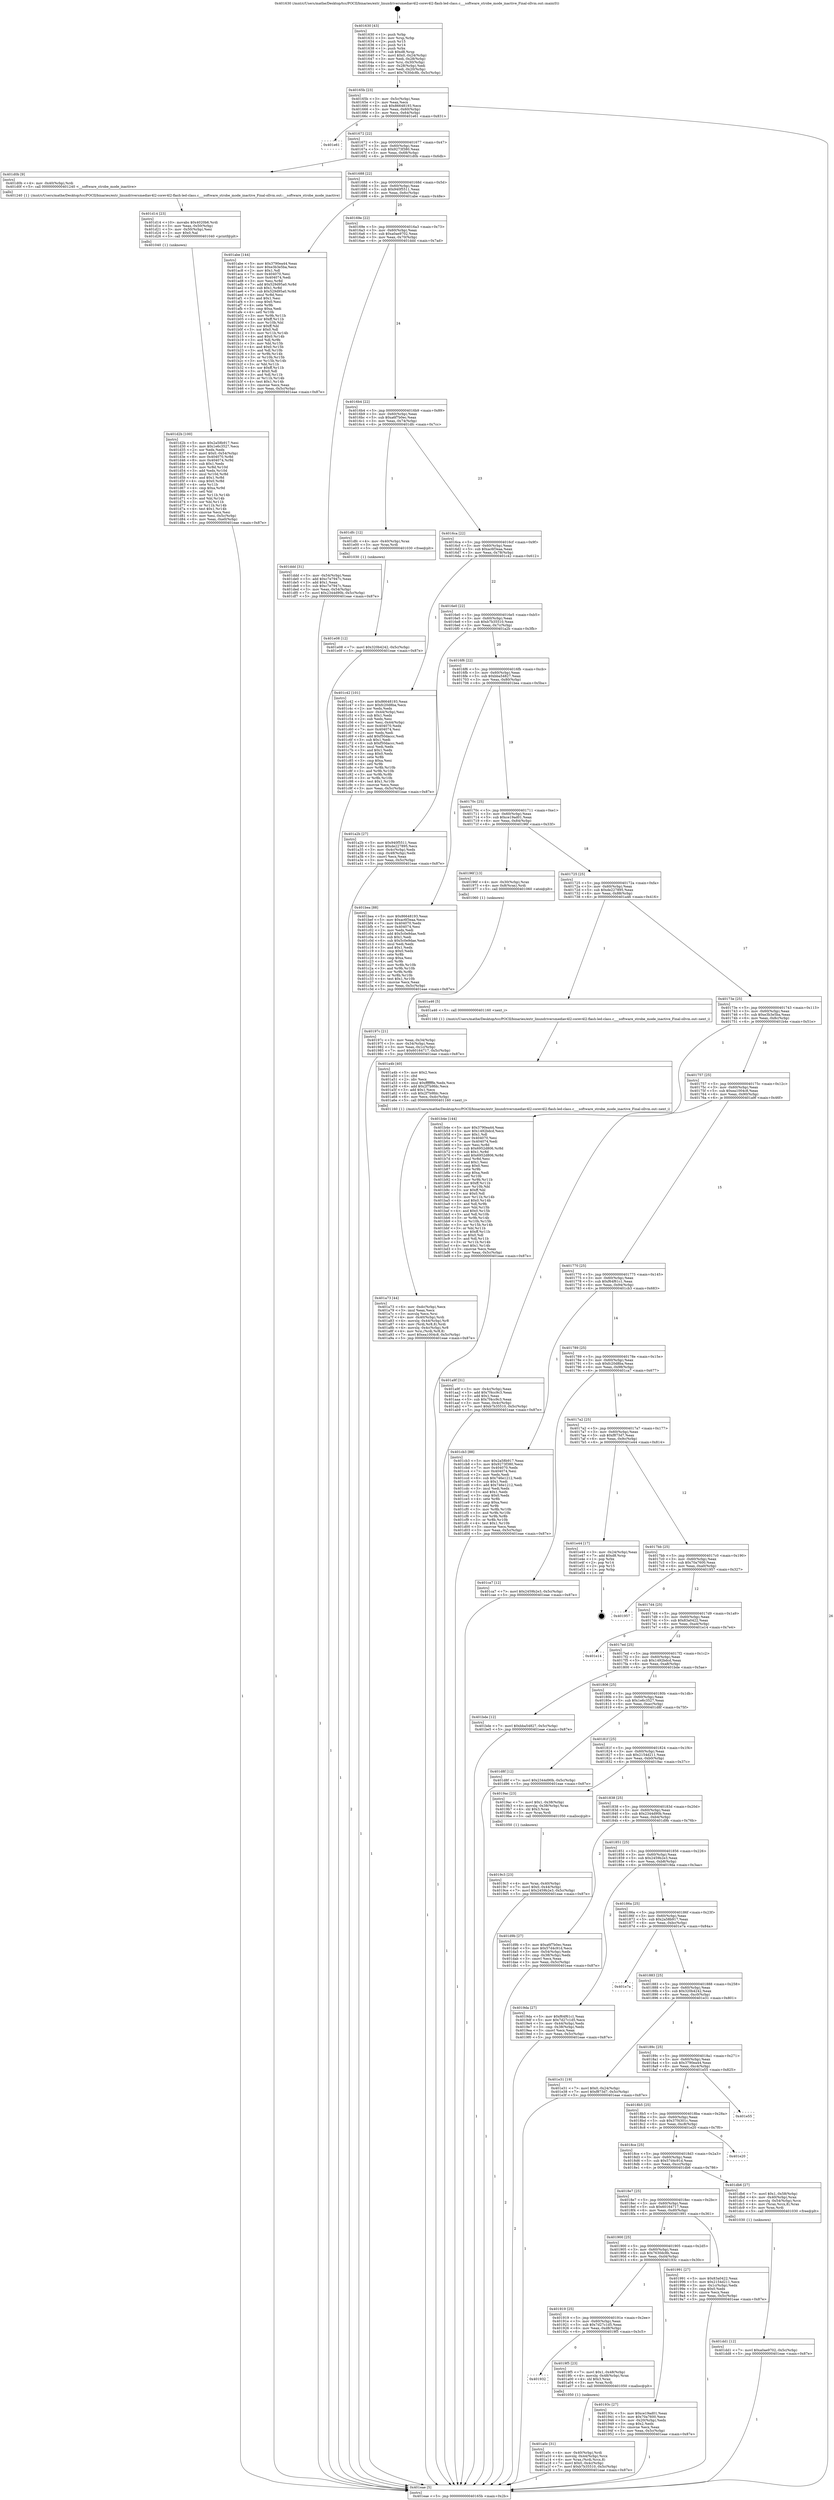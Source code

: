 digraph "0x401630" {
  label = "0x401630 (/mnt/c/Users/mathe/Desktop/tcc/POCII/binaries/extr_linuxdriversmediav4l2-corev4l2-flash-led-class.c___software_strobe_mode_inactive_Final-ollvm.out::main(0))"
  labelloc = "t"
  node[shape=record]

  Entry [label="",width=0.3,height=0.3,shape=circle,fillcolor=black,style=filled]
  "0x40165b" [label="{
     0x40165b [23]\l
     | [instrs]\l
     &nbsp;&nbsp;0x40165b \<+3\>: mov -0x5c(%rbp),%eax\l
     &nbsp;&nbsp;0x40165e \<+2\>: mov %eax,%ecx\l
     &nbsp;&nbsp;0x401660 \<+6\>: sub $0x86648193,%ecx\l
     &nbsp;&nbsp;0x401666 \<+3\>: mov %eax,-0x60(%rbp)\l
     &nbsp;&nbsp;0x401669 \<+3\>: mov %ecx,-0x64(%rbp)\l
     &nbsp;&nbsp;0x40166c \<+6\>: je 0000000000401e61 \<main+0x831\>\l
  }"]
  "0x401e61" [label="{
     0x401e61\l
  }", style=dashed]
  "0x401672" [label="{
     0x401672 [22]\l
     | [instrs]\l
     &nbsp;&nbsp;0x401672 \<+5\>: jmp 0000000000401677 \<main+0x47\>\l
     &nbsp;&nbsp;0x401677 \<+3\>: mov -0x60(%rbp),%eax\l
     &nbsp;&nbsp;0x40167a \<+5\>: sub $0x9273f380,%eax\l
     &nbsp;&nbsp;0x40167f \<+3\>: mov %eax,-0x68(%rbp)\l
     &nbsp;&nbsp;0x401682 \<+6\>: je 0000000000401d0b \<main+0x6db\>\l
  }"]
  Exit [label="",width=0.3,height=0.3,shape=circle,fillcolor=black,style=filled,peripheries=2]
  "0x401d0b" [label="{
     0x401d0b [9]\l
     | [instrs]\l
     &nbsp;&nbsp;0x401d0b \<+4\>: mov -0x40(%rbp),%rdi\l
     &nbsp;&nbsp;0x401d0f \<+5\>: call 0000000000401240 \<__software_strobe_mode_inactive\>\l
     | [calls]\l
     &nbsp;&nbsp;0x401240 \{1\} (/mnt/c/Users/mathe/Desktop/tcc/POCII/binaries/extr_linuxdriversmediav4l2-corev4l2-flash-led-class.c___software_strobe_mode_inactive_Final-ollvm.out::__software_strobe_mode_inactive)\l
  }"]
  "0x401688" [label="{
     0x401688 [22]\l
     | [instrs]\l
     &nbsp;&nbsp;0x401688 \<+5\>: jmp 000000000040168d \<main+0x5d\>\l
     &nbsp;&nbsp;0x40168d \<+3\>: mov -0x60(%rbp),%eax\l
     &nbsp;&nbsp;0x401690 \<+5\>: sub $0x940f5511,%eax\l
     &nbsp;&nbsp;0x401695 \<+3\>: mov %eax,-0x6c(%rbp)\l
     &nbsp;&nbsp;0x401698 \<+6\>: je 0000000000401abe \<main+0x48e\>\l
  }"]
  "0x401e08" [label="{
     0x401e08 [12]\l
     | [instrs]\l
     &nbsp;&nbsp;0x401e08 \<+7\>: movl $0x320b4242,-0x5c(%rbp)\l
     &nbsp;&nbsp;0x401e0f \<+5\>: jmp 0000000000401eae \<main+0x87e\>\l
  }"]
  "0x401abe" [label="{
     0x401abe [144]\l
     | [instrs]\l
     &nbsp;&nbsp;0x401abe \<+5\>: mov $0x3790ea44,%eax\l
     &nbsp;&nbsp;0x401ac3 \<+5\>: mov $0xe3b3e5ba,%ecx\l
     &nbsp;&nbsp;0x401ac8 \<+2\>: mov $0x1,%dl\l
     &nbsp;&nbsp;0x401aca \<+7\>: mov 0x404070,%esi\l
     &nbsp;&nbsp;0x401ad1 \<+7\>: mov 0x404074,%edi\l
     &nbsp;&nbsp;0x401ad8 \<+3\>: mov %esi,%r8d\l
     &nbsp;&nbsp;0x401adb \<+7\>: add $0x529d95a0,%r8d\l
     &nbsp;&nbsp;0x401ae2 \<+4\>: sub $0x1,%r8d\l
     &nbsp;&nbsp;0x401ae6 \<+7\>: sub $0x529d95a0,%r8d\l
     &nbsp;&nbsp;0x401aed \<+4\>: imul %r8d,%esi\l
     &nbsp;&nbsp;0x401af1 \<+3\>: and $0x1,%esi\l
     &nbsp;&nbsp;0x401af4 \<+3\>: cmp $0x0,%esi\l
     &nbsp;&nbsp;0x401af7 \<+4\>: sete %r9b\l
     &nbsp;&nbsp;0x401afb \<+3\>: cmp $0xa,%edi\l
     &nbsp;&nbsp;0x401afe \<+4\>: setl %r10b\l
     &nbsp;&nbsp;0x401b02 \<+3\>: mov %r9b,%r11b\l
     &nbsp;&nbsp;0x401b05 \<+4\>: xor $0xff,%r11b\l
     &nbsp;&nbsp;0x401b09 \<+3\>: mov %r10b,%bl\l
     &nbsp;&nbsp;0x401b0c \<+3\>: xor $0xff,%bl\l
     &nbsp;&nbsp;0x401b0f \<+3\>: xor $0x0,%dl\l
     &nbsp;&nbsp;0x401b12 \<+3\>: mov %r11b,%r14b\l
     &nbsp;&nbsp;0x401b15 \<+4\>: and $0x0,%r14b\l
     &nbsp;&nbsp;0x401b19 \<+3\>: and %dl,%r9b\l
     &nbsp;&nbsp;0x401b1c \<+3\>: mov %bl,%r15b\l
     &nbsp;&nbsp;0x401b1f \<+4\>: and $0x0,%r15b\l
     &nbsp;&nbsp;0x401b23 \<+3\>: and %dl,%r10b\l
     &nbsp;&nbsp;0x401b26 \<+3\>: or %r9b,%r14b\l
     &nbsp;&nbsp;0x401b29 \<+3\>: or %r10b,%r15b\l
     &nbsp;&nbsp;0x401b2c \<+3\>: xor %r15b,%r14b\l
     &nbsp;&nbsp;0x401b2f \<+3\>: or %bl,%r11b\l
     &nbsp;&nbsp;0x401b32 \<+4\>: xor $0xff,%r11b\l
     &nbsp;&nbsp;0x401b36 \<+3\>: or $0x0,%dl\l
     &nbsp;&nbsp;0x401b39 \<+3\>: and %dl,%r11b\l
     &nbsp;&nbsp;0x401b3c \<+3\>: or %r11b,%r14b\l
     &nbsp;&nbsp;0x401b3f \<+4\>: test $0x1,%r14b\l
     &nbsp;&nbsp;0x401b43 \<+3\>: cmovne %ecx,%eax\l
     &nbsp;&nbsp;0x401b46 \<+3\>: mov %eax,-0x5c(%rbp)\l
     &nbsp;&nbsp;0x401b49 \<+5\>: jmp 0000000000401eae \<main+0x87e\>\l
  }"]
  "0x40169e" [label="{
     0x40169e [22]\l
     | [instrs]\l
     &nbsp;&nbsp;0x40169e \<+5\>: jmp 00000000004016a3 \<main+0x73\>\l
     &nbsp;&nbsp;0x4016a3 \<+3\>: mov -0x60(%rbp),%eax\l
     &nbsp;&nbsp;0x4016a6 \<+5\>: sub $0xa0ae9702,%eax\l
     &nbsp;&nbsp;0x4016ab \<+3\>: mov %eax,-0x70(%rbp)\l
     &nbsp;&nbsp;0x4016ae \<+6\>: je 0000000000401ddd \<main+0x7ad\>\l
  }"]
  "0x401dd1" [label="{
     0x401dd1 [12]\l
     | [instrs]\l
     &nbsp;&nbsp;0x401dd1 \<+7\>: movl $0xa0ae9702,-0x5c(%rbp)\l
     &nbsp;&nbsp;0x401dd8 \<+5\>: jmp 0000000000401eae \<main+0x87e\>\l
  }"]
  "0x401ddd" [label="{
     0x401ddd [31]\l
     | [instrs]\l
     &nbsp;&nbsp;0x401ddd \<+3\>: mov -0x54(%rbp),%eax\l
     &nbsp;&nbsp;0x401de0 \<+5\>: add $0xc7e7947c,%eax\l
     &nbsp;&nbsp;0x401de5 \<+3\>: add $0x1,%eax\l
     &nbsp;&nbsp;0x401de8 \<+5\>: sub $0xc7e7947c,%eax\l
     &nbsp;&nbsp;0x401ded \<+3\>: mov %eax,-0x54(%rbp)\l
     &nbsp;&nbsp;0x401df0 \<+7\>: movl $0x2344d90b,-0x5c(%rbp)\l
     &nbsp;&nbsp;0x401df7 \<+5\>: jmp 0000000000401eae \<main+0x87e\>\l
  }"]
  "0x4016b4" [label="{
     0x4016b4 [22]\l
     | [instrs]\l
     &nbsp;&nbsp;0x4016b4 \<+5\>: jmp 00000000004016b9 \<main+0x89\>\l
     &nbsp;&nbsp;0x4016b9 \<+3\>: mov -0x60(%rbp),%eax\l
     &nbsp;&nbsp;0x4016bc \<+5\>: sub $0xa6f7b0ec,%eax\l
     &nbsp;&nbsp;0x4016c1 \<+3\>: mov %eax,-0x74(%rbp)\l
     &nbsp;&nbsp;0x4016c4 \<+6\>: je 0000000000401dfc \<main+0x7cc\>\l
  }"]
  "0x401d2b" [label="{
     0x401d2b [100]\l
     | [instrs]\l
     &nbsp;&nbsp;0x401d2b \<+5\>: mov $0x2a58b917,%esi\l
     &nbsp;&nbsp;0x401d30 \<+5\>: mov $0x1e6c3527,%ecx\l
     &nbsp;&nbsp;0x401d35 \<+2\>: xor %edx,%edx\l
     &nbsp;&nbsp;0x401d37 \<+7\>: movl $0x0,-0x54(%rbp)\l
     &nbsp;&nbsp;0x401d3e \<+8\>: mov 0x404070,%r8d\l
     &nbsp;&nbsp;0x401d46 \<+8\>: mov 0x404074,%r9d\l
     &nbsp;&nbsp;0x401d4e \<+3\>: sub $0x1,%edx\l
     &nbsp;&nbsp;0x401d51 \<+3\>: mov %r8d,%r10d\l
     &nbsp;&nbsp;0x401d54 \<+3\>: add %edx,%r10d\l
     &nbsp;&nbsp;0x401d57 \<+4\>: imul %r10d,%r8d\l
     &nbsp;&nbsp;0x401d5b \<+4\>: and $0x1,%r8d\l
     &nbsp;&nbsp;0x401d5f \<+4\>: cmp $0x0,%r8d\l
     &nbsp;&nbsp;0x401d63 \<+4\>: sete %r11b\l
     &nbsp;&nbsp;0x401d67 \<+4\>: cmp $0xa,%r9d\l
     &nbsp;&nbsp;0x401d6b \<+3\>: setl %bl\l
     &nbsp;&nbsp;0x401d6e \<+3\>: mov %r11b,%r14b\l
     &nbsp;&nbsp;0x401d71 \<+3\>: and %bl,%r14b\l
     &nbsp;&nbsp;0x401d74 \<+3\>: xor %bl,%r11b\l
     &nbsp;&nbsp;0x401d77 \<+3\>: or %r11b,%r14b\l
     &nbsp;&nbsp;0x401d7a \<+4\>: test $0x1,%r14b\l
     &nbsp;&nbsp;0x401d7e \<+3\>: cmovne %ecx,%esi\l
     &nbsp;&nbsp;0x401d81 \<+3\>: mov %esi,-0x5c(%rbp)\l
     &nbsp;&nbsp;0x401d84 \<+6\>: mov %eax,-0xe0(%rbp)\l
     &nbsp;&nbsp;0x401d8a \<+5\>: jmp 0000000000401eae \<main+0x87e\>\l
  }"]
  "0x401dfc" [label="{
     0x401dfc [12]\l
     | [instrs]\l
     &nbsp;&nbsp;0x401dfc \<+4\>: mov -0x40(%rbp),%rax\l
     &nbsp;&nbsp;0x401e00 \<+3\>: mov %rax,%rdi\l
     &nbsp;&nbsp;0x401e03 \<+5\>: call 0000000000401030 \<free@plt\>\l
     | [calls]\l
     &nbsp;&nbsp;0x401030 \{1\} (unknown)\l
  }"]
  "0x4016ca" [label="{
     0x4016ca [22]\l
     | [instrs]\l
     &nbsp;&nbsp;0x4016ca \<+5\>: jmp 00000000004016cf \<main+0x9f\>\l
     &nbsp;&nbsp;0x4016cf \<+3\>: mov -0x60(%rbp),%eax\l
     &nbsp;&nbsp;0x4016d2 \<+5\>: sub $0xac6f3eaa,%eax\l
     &nbsp;&nbsp;0x4016d7 \<+3\>: mov %eax,-0x78(%rbp)\l
     &nbsp;&nbsp;0x4016da \<+6\>: je 0000000000401c42 \<main+0x612\>\l
  }"]
  "0x401d14" [label="{
     0x401d14 [23]\l
     | [instrs]\l
     &nbsp;&nbsp;0x401d14 \<+10\>: movabs $0x4020b6,%rdi\l
     &nbsp;&nbsp;0x401d1e \<+3\>: mov %eax,-0x50(%rbp)\l
     &nbsp;&nbsp;0x401d21 \<+3\>: mov -0x50(%rbp),%esi\l
     &nbsp;&nbsp;0x401d24 \<+2\>: mov $0x0,%al\l
     &nbsp;&nbsp;0x401d26 \<+5\>: call 0000000000401040 \<printf@plt\>\l
     | [calls]\l
     &nbsp;&nbsp;0x401040 \{1\} (unknown)\l
  }"]
  "0x401c42" [label="{
     0x401c42 [101]\l
     | [instrs]\l
     &nbsp;&nbsp;0x401c42 \<+5\>: mov $0x86648193,%eax\l
     &nbsp;&nbsp;0x401c47 \<+5\>: mov $0xfc20d8ba,%ecx\l
     &nbsp;&nbsp;0x401c4c \<+2\>: xor %edx,%edx\l
     &nbsp;&nbsp;0x401c4e \<+3\>: mov -0x44(%rbp),%esi\l
     &nbsp;&nbsp;0x401c51 \<+3\>: sub $0x1,%edx\l
     &nbsp;&nbsp;0x401c54 \<+2\>: sub %edx,%esi\l
     &nbsp;&nbsp;0x401c56 \<+3\>: mov %esi,-0x44(%rbp)\l
     &nbsp;&nbsp;0x401c59 \<+7\>: mov 0x404070,%edx\l
     &nbsp;&nbsp;0x401c60 \<+7\>: mov 0x404074,%esi\l
     &nbsp;&nbsp;0x401c67 \<+2\>: mov %edx,%edi\l
     &nbsp;&nbsp;0x401c69 \<+6\>: add $0xf50daccc,%edi\l
     &nbsp;&nbsp;0x401c6f \<+3\>: sub $0x1,%edi\l
     &nbsp;&nbsp;0x401c72 \<+6\>: sub $0xf50daccc,%edi\l
     &nbsp;&nbsp;0x401c78 \<+3\>: imul %edi,%edx\l
     &nbsp;&nbsp;0x401c7b \<+3\>: and $0x1,%edx\l
     &nbsp;&nbsp;0x401c7e \<+3\>: cmp $0x0,%edx\l
     &nbsp;&nbsp;0x401c81 \<+4\>: sete %r8b\l
     &nbsp;&nbsp;0x401c85 \<+3\>: cmp $0xa,%esi\l
     &nbsp;&nbsp;0x401c88 \<+4\>: setl %r9b\l
     &nbsp;&nbsp;0x401c8c \<+3\>: mov %r8b,%r10b\l
     &nbsp;&nbsp;0x401c8f \<+3\>: and %r9b,%r10b\l
     &nbsp;&nbsp;0x401c92 \<+3\>: xor %r9b,%r8b\l
     &nbsp;&nbsp;0x401c95 \<+3\>: or %r8b,%r10b\l
     &nbsp;&nbsp;0x401c98 \<+4\>: test $0x1,%r10b\l
     &nbsp;&nbsp;0x401c9c \<+3\>: cmovne %ecx,%eax\l
     &nbsp;&nbsp;0x401c9f \<+3\>: mov %eax,-0x5c(%rbp)\l
     &nbsp;&nbsp;0x401ca2 \<+5\>: jmp 0000000000401eae \<main+0x87e\>\l
  }"]
  "0x4016e0" [label="{
     0x4016e0 [22]\l
     | [instrs]\l
     &nbsp;&nbsp;0x4016e0 \<+5\>: jmp 00000000004016e5 \<main+0xb5\>\l
     &nbsp;&nbsp;0x4016e5 \<+3\>: mov -0x60(%rbp),%eax\l
     &nbsp;&nbsp;0x4016e8 \<+5\>: sub $0xb7b35510,%eax\l
     &nbsp;&nbsp;0x4016ed \<+3\>: mov %eax,-0x7c(%rbp)\l
     &nbsp;&nbsp;0x4016f0 \<+6\>: je 0000000000401a2b \<main+0x3fb\>\l
  }"]
  "0x401a73" [label="{
     0x401a73 [44]\l
     | [instrs]\l
     &nbsp;&nbsp;0x401a73 \<+6\>: mov -0xdc(%rbp),%ecx\l
     &nbsp;&nbsp;0x401a79 \<+3\>: imul %eax,%ecx\l
     &nbsp;&nbsp;0x401a7c \<+3\>: movslq %ecx,%rsi\l
     &nbsp;&nbsp;0x401a7f \<+4\>: mov -0x40(%rbp),%rdi\l
     &nbsp;&nbsp;0x401a83 \<+4\>: movslq -0x44(%rbp),%r8\l
     &nbsp;&nbsp;0x401a87 \<+4\>: mov (%rdi,%r8,8),%rdi\l
     &nbsp;&nbsp;0x401a8b \<+4\>: movslq -0x4c(%rbp),%r8\l
     &nbsp;&nbsp;0x401a8f \<+4\>: mov %rsi,(%rdi,%r8,8)\l
     &nbsp;&nbsp;0x401a93 \<+7\>: movl $0xea1004c8,-0x5c(%rbp)\l
     &nbsp;&nbsp;0x401a9a \<+5\>: jmp 0000000000401eae \<main+0x87e\>\l
  }"]
  "0x401a2b" [label="{
     0x401a2b [27]\l
     | [instrs]\l
     &nbsp;&nbsp;0x401a2b \<+5\>: mov $0x940f5511,%eax\l
     &nbsp;&nbsp;0x401a30 \<+5\>: mov $0xde227895,%ecx\l
     &nbsp;&nbsp;0x401a35 \<+3\>: mov -0x4c(%rbp),%edx\l
     &nbsp;&nbsp;0x401a38 \<+3\>: cmp -0x48(%rbp),%edx\l
     &nbsp;&nbsp;0x401a3b \<+3\>: cmovl %ecx,%eax\l
     &nbsp;&nbsp;0x401a3e \<+3\>: mov %eax,-0x5c(%rbp)\l
     &nbsp;&nbsp;0x401a41 \<+5\>: jmp 0000000000401eae \<main+0x87e\>\l
  }"]
  "0x4016f6" [label="{
     0x4016f6 [22]\l
     | [instrs]\l
     &nbsp;&nbsp;0x4016f6 \<+5\>: jmp 00000000004016fb \<main+0xcb\>\l
     &nbsp;&nbsp;0x4016fb \<+3\>: mov -0x60(%rbp),%eax\l
     &nbsp;&nbsp;0x4016fe \<+5\>: sub $0xbba54827,%eax\l
     &nbsp;&nbsp;0x401703 \<+3\>: mov %eax,-0x80(%rbp)\l
     &nbsp;&nbsp;0x401706 \<+6\>: je 0000000000401bea \<main+0x5ba\>\l
  }"]
  "0x401a4b" [label="{
     0x401a4b [40]\l
     | [instrs]\l
     &nbsp;&nbsp;0x401a4b \<+5\>: mov $0x2,%ecx\l
     &nbsp;&nbsp;0x401a50 \<+1\>: cltd\l
     &nbsp;&nbsp;0x401a51 \<+2\>: idiv %ecx\l
     &nbsp;&nbsp;0x401a53 \<+6\>: imul $0xfffffffe,%edx,%ecx\l
     &nbsp;&nbsp;0x401a59 \<+6\>: add $0x2f7b9fdc,%ecx\l
     &nbsp;&nbsp;0x401a5f \<+3\>: add $0x1,%ecx\l
     &nbsp;&nbsp;0x401a62 \<+6\>: sub $0x2f7b9fdc,%ecx\l
     &nbsp;&nbsp;0x401a68 \<+6\>: mov %ecx,-0xdc(%rbp)\l
     &nbsp;&nbsp;0x401a6e \<+5\>: call 0000000000401160 \<next_i\>\l
     | [calls]\l
     &nbsp;&nbsp;0x401160 \{1\} (/mnt/c/Users/mathe/Desktop/tcc/POCII/binaries/extr_linuxdriversmediav4l2-corev4l2-flash-led-class.c___software_strobe_mode_inactive_Final-ollvm.out::next_i)\l
  }"]
  "0x401bea" [label="{
     0x401bea [88]\l
     | [instrs]\l
     &nbsp;&nbsp;0x401bea \<+5\>: mov $0x86648193,%eax\l
     &nbsp;&nbsp;0x401bef \<+5\>: mov $0xac6f3eaa,%ecx\l
     &nbsp;&nbsp;0x401bf4 \<+7\>: mov 0x404070,%edx\l
     &nbsp;&nbsp;0x401bfb \<+7\>: mov 0x404074,%esi\l
     &nbsp;&nbsp;0x401c02 \<+2\>: mov %edx,%edi\l
     &nbsp;&nbsp;0x401c04 \<+6\>: add $0x5c0e9dae,%edi\l
     &nbsp;&nbsp;0x401c0a \<+3\>: sub $0x1,%edi\l
     &nbsp;&nbsp;0x401c0d \<+6\>: sub $0x5c0e9dae,%edi\l
     &nbsp;&nbsp;0x401c13 \<+3\>: imul %edi,%edx\l
     &nbsp;&nbsp;0x401c16 \<+3\>: and $0x1,%edx\l
     &nbsp;&nbsp;0x401c19 \<+3\>: cmp $0x0,%edx\l
     &nbsp;&nbsp;0x401c1c \<+4\>: sete %r8b\l
     &nbsp;&nbsp;0x401c20 \<+3\>: cmp $0xa,%esi\l
     &nbsp;&nbsp;0x401c23 \<+4\>: setl %r9b\l
     &nbsp;&nbsp;0x401c27 \<+3\>: mov %r8b,%r10b\l
     &nbsp;&nbsp;0x401c2a \<+3\>: and %r9b,%r10b\l
     &nbsp;&nbsp;0x401c2d \<+3\>: xor %r9b,%r8b\l
     &nbsp;&nbsp;0x401c30 \<+3\>: or %r8b,%r10b\l
     &nbsp;&nbsp;0x401c33 \<+4\>: test $0x1,%r10b\l
     &nbsp;&nbsp;0x401c37 \<+3\>: cmovne %ecx,%eax\l
     &nbsp;&nbsp;0x401c3a \<+3\>: mov %eax,-0x5c(%rbp)\l
     &nbsp;&nbsp;0x401c3d \<+5\>: jmp 0000000000401eae \<main+0x87e\>\l
  }"]
  "0x40170c" [label="{
     0x40170c [25]\l
     | [instrs]\l
     &nbsp;&nbsp;0x40170c \<+5\>: jmp 0000000000401711 \<main+0xe1\>\l
     &nbsp;&nbsp;0x401711 \<+3\>: mov -0x60(%rbp),%eax\l
     &nbsp;&nbsp;0x401714 \<+5\>: sub $0xce19ad01,%eax\l
     &nbsp;&nbsp;0x401719 \<+6\>: mov %eax,-0x84(%rbp)\l
     &nbsp;&nbsp;0x40171f \<+6\>: je 000000000040196f \<main+0x33f\>\l
  }"]
  "0x401a0c" [label="{
     0x401a0c [31]\l
     | [instrs]\l
     &nbsp;&nbsp;0x401a0c \<+4\>: mov -0x40(%rbp),%rdi\l
     &nbsp;&nbsp;0x401a10 \<+4\>: movslq -0x44(%rbp),%rcx\l
     &nbsp;&nbsp;0x401a14 \<+4\>: mov %rax,(%rdi,%rcx,8)\l
     &nbsp;&nbsp;0x401a18 \<+7\>: movl $0x0,-0x4c(%rbp)\l
     &nbsp;&nbsp;0x401a1f \<+7\>: movl $0xb7b35510,-0x5c(%rbp)\l
     &nbsp;&nbsp;0x401a26 \<+5\>: jmp 0000000000401eae \<main+0x87e\>\l
  }"]
  "0x40196f" [label="{
     0x40196f [13]\l
     | [instrs]\l
     &nbsp;&nbsp;0x40196f \<+4\>: mov -0x30(%rbp),%rax\l
     &nbsp;&nbsp;0x401973 \<+4\>: mov 0x8(%rax),%rdi\l
     &nbsp;&nbsp;0x401977 \<+5\>: call 0000000000401060 \<atoi@plt\>\l
     | [calls]\l
     &nbsp;&nbsp;0x401060 \{1\} (unknown)\l
  }"]
  "0x401725" [label="{
     0x401725 [25]\l
     | [instrs]\l
     &nbsp;&nbsp;0x401725 \<+5\>: jmp 000000000040172a \<main+0xfa\>\l
     &nbsp;&nbsp;0x40172a \<+3\>: mov -0x60(%rbp),%eax\l
     &nbsp;&nbsp;0x40172d \<+5\>: sub $0xde227895,%eax\l
     &nbsp;&nbsp;0x401732 \<+6\>: mov %eax,-0x88(%rbp)\l
     &nbsp;&nbsp;0x401738 \<+6\>: je 0000000000401a46 \<main+0x416\>\l
  }"]
  "0x401932" [label="{
     0x401932\l
  }", style=dashed]
  "0x401a46" [label="{
     0x401a46 [5]\l
     | [instrs]\l
     &nbsp;&nbsp;0x401a46 \<+5\>: call 0000000000401160 \<next_i\>\l
     | [calls]\l
     &nbsp;&nbsp;0x401160 \{1\} (/mnt/c/Users/mathe/Desktop/tcc/POCII/binaries/extr_linuxdriversmediav4l2-corev4l2-flash-led-class.c___software_strobe_mode_inactive_Final-ollvm.out::next_i)\l
  }"]
  "0x40173e" [label="{
     0x40173e [25]\l
     | [instrs]\l
     &nbsp;&nbsp;0x40173e \<+5\>: jmp 0000000000401743 \<main+0x113\>\l
     &nbsp;&nbsp;0x401743 \<+3\>: mov -0x60(%rbp),%eax\l
     &nbsp;&nbsp;0x401746 \<+5\>: sub $0xe3b3e5ba,%eax\l
     &nbsp;&nbsp;0x40174b \<+6\>: mov %eax,-0x8c(%rbp)\l
     &nbsp;&nbsp;0x401751 \<+6\>: je 0000000000401b4e \<main+0x51e\>\l
  }"]
  "0x4019f5" [label="{
     0x4019f5 [23]\l
     | [instrs]\l
     &nbsp;&nbsp;0x4019f5 \<+7\>: movl $0x1,-0x48(%rbp)\l
     &nbsp;&nbsp;0x4019fc \<+4\>: movslq -0x48(%rbp),%rax\l
     &nbsp;&nbsp;0x401a00 \<+4\>: shl $0x3,%rax\l
     &nbsp;&nbsp;0x401a04 \<+3\>: mov %rax,%rdi\l
     &nbsp;&nbsp;0x401a07 \<+5\>: call 0000000000401050 \<malloc@plt\>\l
     | [calls]\l
     &nbsp;&nbsp;0x401050 \{1\} (unknown)\l
  }"]
  "0x401b4e" [label="{
     0x401b4e [144]\l
     | [instrs]\l
     &nbsp;&nbsp;0x401b4e \<+5\>: mov $0x3790ea44,%eax\l
     &nbsp;&nbsp;0x401b53 \<+5\>: mov $0x1492bdcd,%ecx\l
     &nbsp;&nbsp;0x401b58 \<+2\>: mov $0x1,%dl\l
     &nbsp;&nbsp;0x401b5a \<+7\>: mov 0x404070,%esi\l
     &nbsp;&nbsp;0x401b61 \<+7\>: mov 0x404074,%edi\l
     &nbsp;&nbsp;0x401b68 \<+3\>: mov %esi,%r8d\l
     &nbsp;&nbsp;0x401b6b \<+7\>: sub $0x6952d806,%r8d\l
     &nbsp;&nbsp;0x401b72 \<+4\>: sub $0x1,%r8d\l
     &nbsp;&nbsp;0x401b76 \<+7\>: add $0x6952d806,%r8d\l
     &nbsp;&nbsp;0x401b7d \<+4\>: imul %r8d,%esi\l
     &nbsp;&nbsp;0x401b81 \<+3\>: and $0x1,%esi\l
     &nbsp;&nbsp;0x401b84 \<+3\>: cmp $0x0,%esi\l
     &nbsp;&nbsp;0x401b87 \<+4\>: sete %r9b\l
     &nbsp;&nbsp;0x401b8b \<+3\>: cmp $0xa,%edi\l
     &nbsp;&nbsp;0x401b8e \<+4\>: setl %r10b\l
     &nbsp;&nbsp;0x401b92 \<+3\>: mov %r9b,%r11b\l
     &nbsp;&nbsp;0x401b95 \<+4\>: xor $0xff,%r11b\l
     &nbsp;&nbsp;0x401b99 \<+3\>: mov %r10b,%bl\l
     &nbsp;&nbsp;0x401b9c \<+3\>: xor $0xff,%bl\l
     &nbsp;&nbsp;0x401b9f \<+3\>: xor $0x0,%dl\l
     &nbsp;&nbsp;0x401ba2 \<+3\>: mov %r11b,%r14b\l
     &nbsp;&nbsp;0x401ba5 \<+4\>: and $0x0,%r14b\l
     &nbsp;&nbsp;0x401ba9 \<+3\>: and %dl,%r9b\l
     &nbsp;&nbsp;0x401bac \<+3\>: mov %bl,%r15b\l
     &nbsp;&nbsp;0x401baf \<+4\>: and $0x0,%r15b\l
     &nbsp;&nbsp;0x401bb3 \<+3\>: and %dl,%r10b\l
     &nbsp;&nbsp;0x401bb6 \<+3\>: or %r9b,%r14b\l
     &nbsp;&nbsp;0x401bb9 \<+3\>: or %r10b,%r15b\l
     &nbsp;&nbsp;0x401bbc \<+3\>: xor %r15b,%r14b\l
     &nbsp;&nbsp;0x401bbf \<+3\>: or %bl,%r11b\l
     &nbsp;&nbsp;0x401bc2 \<+4\>: xor $0xff,%r11b\l
     &nbsp;&nbsp;0x401bc6 \<+3\>: or $0x0,%dl\l
     &nbsp;&nbsp;0x401bc9 \<+3\>: and %dl,%r11b\l
     &nbsp;&nbsp;0x401bcc \<+3\>: or %r11b,%r14b\l
     &nbsp;&nbsp;0x401bcf \<+4\>: test $0x1,%r14b\l
     &nbsp;&nbsp;0x401bd3 \<+3\>: cmovne %ecx,%eax\l
     &nbsp;&nbsp;0x401bd6 \<+3\>: mov %eax,-0x5c(%rbp)\l
     &nbsp;&nbsp;0x401bd9 \<+5\>: jmp 0000000000401eae \<main+0x87e\>\l
  }"]
  "0x401757" [label="{
     0x401757 [25]\l
     | [instrs]\l
     &nbsp;&nbsp;0x401757 \<+5\>: jmp 000000000040175c \<main+0x12c\>\l
     &nbsp;&nbsp;0x40175c \<+3\>: mov -0x60(%rbp),%eax\l
     &nbsp;&nbsp;0x40175f \<+5\>: sub $0xea1004c8,%eax\l
     &nbsp;&nbsp;0x401764 \<+6\>: mov %eax,-0x90(%rbp)\l
     &nbsp;&nbsp;0x40176a \<+6\>: je 0000000000401a9f \<main+0x46f\>\l
  }"]
  "0x4019c3" [label="{
     0x4019c3 [23]\l
     | [instrs]\l
     &nbsp;&nbsp;0x4019c3 \<+4\>: mov %rax,-0x40(%rbp)\l
     &nbsp;&nbsp;0x4019c7 \<+7\>: movl $0x0,-0x44(%rbp)\l
     &nbsp;&nbsp;0x4019ce \<+7\>: movl $0x2459b2e3,-0x5c(%rbp)\l
     &nbsp;&nbsp;0x4019d5 \<+5\>: jmp 0000000000401eae \<main+0x87e\>\l
  }"]
  "0x401a9f" [label="{
     0x401a9f [31]\l
     | [instrs]\l
     &nbsp;&nbsp;0x401a9f \<+3\>: mov -0x4c(%rbp),%eax\l
     &nbsp;&nbsp;0x401aa2 \<+5\>: add $0x7f4cc9c3,%eax\l
     &nbsp;&nbsp;0x401aa7 \<+3\>: add $0x1,%eax\l
     &nbsp;&nbsp;0x401aaa \<+5\>: sub $0x7f4cc9c3,%eax\l
     &nbsp;&nbsp;0x401aaf \<+3\>: mov %eax,-0x4c(%rbp)\l
     &nbsp;&nbsp;0x401ab2 \<+7\>: movl $0xb7b35510,-0x5c(%rbp)\l
     &nbsp;&nbsp;0x401ab9 \<+5\>: jmp 0000000000401eae \<main+0x87e\>\l
  }"]
  "0x401770" [label="{
     0x401770 [25]\l
     | [instrs]\l
     &nbsp;&nbsp;0x401770 \<+5\>: jmp 0000000000401775 \<main+0x145\>\l
     &nbsp;&nbsp;0x401775 \<+3\>: mov -0x60(%rbp),%eax\l
     &nbsp;&nbsp;0x401778 \<+5\>: sub $0xf64f61c1,%eax\l
     &nbsp;&nbsp;0x40177d \<+6\>: mov %eax,-0x94(%rbp)\l
     &nbsp;&nbsp;0x401783 \<+6\>: je 0000000000401cb3 \<main+0x683\>\l
  }"]
  "0x40197c" [label="{
     0x40197c [21]\l
     | [instrs]\l
     &nbsp;&nbsp;0x40197c \<+3\>: mov %eax,-0x34(%rbp)\l
     &nbsp;&nbsp;0x40197f \<+3\>: mov -0x34(%rbp),%eax\l
     &nbsp;&nbsp;0x401982 \<+3\>: mov %eax,-0x1c(%rbp)\l
     &nbsp;&nbsp;0x401985 \<+7\>: movl $0x60164717,-0x5c(%rbp)\l
     &nbsp;&nbsp;0x40198c \<+5\>: jmp 0000000000401eae \<main+0x87e\>\l
  }"]
  "0x401cb3" [label="{
     0x401cb3 [88]\l
     | [instrs]\l
     &nbsp;&nbsp;0x401cb3 \<+5\>: mov $0x2a58b917,%eax\l
     &nbsp;&nbsp;0x401cb8 \<+5\>: mov $0x9273f380,%ecx\l
     &nbsp;&nbsp;0x401cbd \<+7\>: mov 0x404070,%edx\l
     &nbsp;&nbsp;0x401cc4 \<+7\>: mov 0x404074,%esi\l
     &nbsp;&nbsp;0x401ccb \<+2\>: mov %edx,%edi\l
     &nbsp;&nbsp;0x401ccd \<+6\>: sub $0x746e1212,%edi\l
     &nbsp;&nbsp;0x401cd3 \<+3\>: sub $0x1,%edi\l
     &nbsp;&nbsp;0x401cd6 \<+6\>: add $0x746e1212,%edi\l
     &nbsp;&nbsp;0x401cdc \<+3\>: imul %edi,%edx\l
     &nbsp;&nbsp;0x401cdf \<+3\>: and $0x1,%edx\l
     &nbsp;&nbsp;0x401ce2 \<+3\>: cmp $0x0,%edx\l
     &nbsp;&nbsp;0x401ce5 \<+4\>: sete %r8b\l
     &nbsp;&nbsp;0x401ce9 \<+3\>: cmp $0xa,%esi\l
     &nbsp;&nbsp;0x401cec \<+4\>: setl %r9b\l
     &nbsp;&nbsp;0x401cf0 \<+3\>: mov %r8b,%r10b\l
     &nbsp;&nbsp;0x401cf3 \<+3\>: and %r9b,%r10b\l
     &nbsp;&nbsp;0x401cf6 \<+3\>: xor %r9b,%r8b\l
     &nbsp;&nbsp;0x401cf9 \<+3\>: or %r8b,%r10b\l
     &nbsp;&nbsp;0x401cfc \<+4\>: test $0x1,%r10b\l
     &nbsp;&nbsp;0x401d00 \<+3\>: cmovne %ecx,%eax\l
     &nbsp;&nbsp;0x401d03 \<+3\>: mov %eax,-0x5c(%rbp)\l
     &nbsp;&nbsp;0x401d06 \<+5\>: jmp 0000000000401eae \<main+0x87e\>\l
  }"]
  "0x401789" [label="{
     0x401789 [25]\l
     | [instrs]\l
     &nbsp;&nbsp;0x401789 \<+5\>: jmp 000000000040178e \<main+0x15e\>\l
     &nbsp;&nbsp;0x40178e \<+3\>: mov -0x60(%rbp),%eax\l
     &nbsp;&nbsp;0x401791 \<+5\>: sub $0xfc20d8ba,%eax\l
     &nbsp;&nbsp;0x401796 \<+6\>: mov %eax,-0x98(%rbp)\l
     &nbsp;&nbsp;0x40179c \<+6\>: je 0000000000401ca7 \<main+0x677\>\l
  }"]
  "0x401630" [label="{
     0x401630 [43]\l
     | [instrs]\l
     &nbsp;&nbsp;0x401630 \<+1\>: push %rbp\l
     &nbsp;&nbsp;0x401631 \<+3\>: mov %rsp,%rbp\l
     &nbsp;&nbsp;0x401634 \<+2\>: push %r15\l
     &nbsp;&nbsp;0x401636 \<+2\>: push %r14\l
     &nbsp;&nbsp;0x401638 \<+1\>: push %rbx\l
     &nbsp;&nbsp;0x401639 \<+7\>: sub $0xd8,%rsp\l
     &nbsp;&nbsp;0x401640 \<+7\>: movl $0x0,-0x24(%rbp)\l
     &nbsp;&nbsp;0x401647 \<+3\>: mov %edi,-0x28(%rbp)\l
     &nbsp;&nbsp;0x40164a \<+4\>: mov %rsi,-0x30(%rbp)\l
     &nbsp;&nbsp;0x40164e \<+3\>: mov -0x28(%rbp),%edi\l
     &nbsp;&nbsp;0x401651 \<+3\>: mov %edi,-0x20(%rbp)\l
     &nbsp;&nbsp;0x401654 \<+7\>: movl $0x7630dc8b,-0x5c(%rbp)\l
  }"]
  "0x401ca7" [label="{
     0x401ca7 [12]\l
     | [instrs]\l
     &nbsp;&nbsp;0x401ca7 \<+7\>: movl $0x2459b2e3,-0x5c(%rbp)\l
     &nbsp;&nbsp;0x401cae \<+5\>: jmp 0000000000401eae \<main+0x87e\>\l
  }"]
  "0x4017a2" [label="{
     0x4017a2 [25]\l
     | [instrs]\l
     &nbsp;&nbsp;0x4017a2 \<+5\>: jmp 00000000004017a7 \<main+0x177\>\l
     &nbsp;&nbsp;0x4017a7 \<+3\>: mov -0x60(%rbp),%eax\l
     &nbsp;&nbsp;0x4017aa \<+5\>: sub $0xf873d7,%eax\l
     &nbsp;&nbsp;0x4017af \<+6\>: mov %eax,-0x9c(%rbp)\l
     &nbsp;&nbsp;0x4017b5 \<+6\>: je 0000000000401e44 \<main+0x814\>\l
  }"]
  "0x401eae" [label="{
     0x401eae [5]\l
     | [instrs]\l
     &nbsp;&nbsp;0x401eae \<+5\>: jmp 000000000040165b \<main+0x2b\>\l
  }"]
  "0x401e44" [label="{
     0x401e44 [17]\l
     | [instrs]\l
     &nbsp;&nbsp;0x401e44 \<+3\>: mov -0x24(%rbp),%eax\l
     &nbsp;&nbsp;0x401e47 \<+7\>: add $0xd8,%rsp\l
     &nbsp;&nbsp;0x401e4e \<+1\>: pop %rbx\l
     &nbsp;&nbsp;0x401e4f \<+2\>: pop %r14\l
     &nbsp;&nbsp;0x401e51 \<+2\>: pop %r15\l
     &nbsp;&nbsp;0x401e53 \<+1\>: pop %rbp\l
     &nbsp;&nbsp;0x401e54 \<+1\>: ret\l
  }"]
  "0x4017bb" [label="{
     0x4017bb [25]\l
     | [instrs]\l
     &nbsp;&nbsp;0x4017bb \<+5\>: jmp 00000000004017c0 \<main+0x190\>\l
     &nbsp;&nbsp;0x4017c0 \<+3\>: mov -0x60(%rbp),%eax\l
     &nbsp;&nbsp;0x4017c3 \<+5\>: sub $0x70a7600,%eax\l
     &nbsp;&nbsp;0x4017c8 \<+6\>: mov %eax,-0xa0(%rbp)\l
     &nbsp;&nbsp;0x4017ce \<+6\>: je 0000000000401957 \<main+0x327\>\l
  }"]
  "0x401919" [label="{
     0x401919 [25]\l
     | [instrs]\l
     &nbsp;&nbsp;0x401919 \<+5\>: jmp 000000000040191e \<main+0x2ee\>\l
     &nbsp;&nbsp;0x40191e \<+3\>: mov -0x60(%rbp),%eax\l
     &nbsp;&nbsp;0x401921 \<+5\>: sub $0x7d27c1d5,%eax\l
     &nbsp;&nbsp;0x401926 \<+6\>: mov %eax,-0xd8(%rbp)\l
     &nbsp;&nbsp;0x40192c \<+6\>: je 00000000004019f5 \<main+0x3c5\>\l
  }"]
  "0x401957" [label="{
     0x401957\l
  }", style=dashed]
  "0x4017d4" [label="{
     0x4017d4 [25]\l
     | [instrs]\l
     &nbsp;&nbsp;0x4017d4 \<+5\>: jmp 00000000004017d9 \<main+0x1a9\>\l
     &nbsp;&nbsp;0x4017d9 \<+3\>: mov -0x60(%rbp),%eax\l
     &nbsp;&nbsp;0x4017dc \<+5\>: sub $0x83a0422,%eax\l
     &nbsp;&nbsp;0x4017e1 \<+6\>: mov %eax,-0xa4(%rbp)\l
     &nbsp;&nbsp;0x4017e7 \<+6\>: je 0000000000401e14 \<main+0x7e4\>\l
  }"]
  "0x40193c" [label="{
     0x40193c [27]\l
     | [instrs]\l
     &nbsp;&nbsp;0x40193c \<+5\>: mov $0xce19ad01,%eax\l
     &nbsp;&nbsp;0x401941 \<+5\>: mov $0x70a7600,%ecx\l
     &nbsp;&nbsp;0x401946 \<+3\>: mov -0x20(%rbp),%edx\l
     &nbsp;&nbsp;0x401949 \<+3\>: cmp $0x2,%edx\l
     &nbsp;&nbsp;0x40194c \<+3\>: cmovne %ecx,%eax\l
     &nbsp;&nbsp;0x40194f \<+3\>: mov %eax,-0x5c(%rbp)\l
     &nbsp;&nbsp;0x401952 \<+5\>: jmp 0000000000401eae \<main+0x87e\>\l
  }"]
  "0x401e14" [label="{
     0x401e14\l
  }", style=dashed]
  "0x4017ed" [label="{
     0x4017ed [25]\l
     | [instrs]\l
     &nbsp;&nbsp;0x4017ed \<+5\>: jmp 00000000004017f2 \<main+0x1c2\>\l
     &nbsp;&nbsp;0x4017f2 \<+3\>: mov -0x60(%rbp),%eax\l
     &nbsp;&nbsp;0x4017f5 \<+5\>: sub $0x1492bdcd,%eax\l
     &nbsp;&nbsp;0x4017fa \<+6\>: mov %eax,-0xa8(%rbp)\l
     &nbsp;&nbsp;0x401800 \<+6\>: je 0000000000401bde \<main+0x5ae\>\l
  }"]
  "0x401900" [label="{
     0x401900 [25]\l
     | [instrs]\l
     &nbsp;&nbsp;0x401900 \<+5\>: jmp 0000000000401905 \<main+0x2d5\>\l
     &nbsp;&nbsp;0x401905 \<+3\>: mov -0x60(%rbp),%eax\l
     &nbsp;&nbsp;0x401908 \<+5\>: sub $0x7630dc8b,%eax\l
     &nbsp;&nbsp;0x40190d \<+6\>: mov %eax,-0xd4(%rbp)\l
     &nbsp;&nbsp;0x401913 \<+6\>: je 000000000040193c \<main+0x30c\>\l
  }"]
  "0x401bde" [label="{
     0x401bde [12]\l
     | [instrs]\l
     &nbsp;&nbsp;0x401bde \<+7\>: movl $0xbba54827,-0x5c(%rbp)\l
     &nbsp;&nbsp;0x401be5 \<+5\>: jmp 0000000000401eae \<main+0x87e\>\l
  }"]
  "0x401806" [label="{
     0x401806 [25]\l
     | [instrs]\l
     &nbsp;&nbsp;0x401806 \<+5\>: jmp 000000000040180b \<main+0x1db\>\l
     &nbsp;&nbsp;0x40180b \<+3\>: mov -0x60(%rbp),%eax\l
     &nbsp;&nbsp;0x40180e \<+5\>: sub $0x1e6c3527,%eax\l
     &nbsp;&nbsp;0x401813 \<+6\>: mov %eax,-0xac(%rbp)\l
     &nbsp;&nbsp;0x401819 \<+6\>: je 0000000000401d8f \<main+0x75f\>\l
  }"]
  "0x401991" [label="{
     0x401991 [27]\l
     | [instrs]\l
     &nbsp;&nbsp;0x401991 \<+5\>: mov $0x83a0422,%eax\l
     &nbsp;&nbsp;0x401996 \<+5\>: mov $0x2154d211,%ecx\l
     &nbsp;&nbsp;0x40199b \<+3\>: mov -0x1c(%rbp),%edx\l
     &nbsp;&nbsp;0x40199e \<+3\>: cmp $0x0,%edx\l
     &nbsp;&nbsp;0x4019a1 \<+3\>: cmove %ecx,%eax\l
     &nbsp;&nbsp;0x4019a4 \<+3\>: mov %eax,-0x5c(%rbp)\l
     &nbsp;&nbsp;0x4019a7 \<+5\>: jmp 0000000000401eae \<main+0x87e\>\l
  }"]
  "0x401d8f" [label="{
     0x401d8f [12]\l
     | [instrs]\l
     &nbsp;&nbsp;0x401d8f \<+7\>: movl $0x2344d90b,-0x5c(%rbp)\l
     &nbsp;&nbsp;0x401d96 \<+5\>: jmp 0000000000401eae \<main+0x87e\>\l
  }"]
  "0x40181f" [label="{
     0x40181f [25]\l
     | [instrs]\l
     &nbsp;&nbsp;0x40181f \<+5\>: jmp 0000000000401824 \<main+0x1f4\>\l
     &nbsp;&nbsp;0x401824 \<+3\>: mov -0x60(%rbp),%eax\l
     &nbsp;&nbsp;0x401827 \<+5\>: sub $0x2154d211,%eax\l
     &nbsp;&nbsp;0x40182c \<+6\>: mov %eax,-0xb0(%rbp)\l
     &nbsp;&nbsp;0x401832 \<+6\>: je 00000000004019ac \<main+0x37c\>\l
  }"]
  "0x4018e7" [label="{
     0x4018e7 [25]\l
     | [instrs]\l
     &nbsp;&nbsp;0x4018e7 \<+5\>: jmp 00000000004018ec \<main+0x2bc\>\l
     &nbsp;&nbsp;0x4018ec \<+3\>: mov -0x60(%rbp),%eax\l
     &nbsp;&nbsp;0x4018ef \<+5\>: sub $0x60164717,%eax\l
     &nbsp;&nbsp;0x4018f4 \<+6\>: mov %eax,-0xd0(%rbp)\l
     &nbsp;&nbsp;0x4018fa \<+6\>: je 0000000000401991 \<main+0x361\>\l
  }"]
  "0x4019ac" [label="{
     0x4019ac [23]\l
     | [instrs]\l
     &nbsp;&nbsp;0x4019ac \<+7\>: movl $0x1,-0x38(%rbp)\l
     &nbsp;&nbsp;0x4019b3 \<+4\>: movslq -0x38(%rbp),%rax\l
     &nbsp;&nbsp;0x4019b7 \<+4\>: shl $0x3,%rax\l
     &nbsp;&nbsp;0x4019bb \<+3\>: mov %rax,%rdi\l
     &nbsp;&nbsp;0x4019be \<+5\>: call 0000000000401050 \<malloc@plt\>\l
     | [calls]\l
     &nbsp;&nbsp;0x401050 \{1\} (unknown)\l
  }"]
  "0x401838" [label="{
     0x401838 [25]\l
     | [instrs]\l
     &nbsp;&nbsp;0x401838 \<+5\>: jmp 000000000040183d \<main+0x20d\>\l
     &nbsp;&nbsp;0x40183d \<+3\>: mov -0x60(%rbp),%eax\l
     &nbsp;&nbsp;0x401840 \<+5\>: sub $0x2344d90b,%eax\l
     &nbsp;&nbsp;0x401845 \<+6\>: mov %eax,-0xb4(%rbp)\l
     &nbsp;&nbsp;0x40184b \<+6\>: je 0000000000401d9b \<main+0x76b\>\l
  }"]
  "0x401db6" [label="{
     0x401db6 [27]\l
     | [instrs]\l
     &nbsp;&nbsp;0x401db6 \<+7\>: movl $0x1,-0x58(%rbp)\l
     &nbsp;&nbsp;0x401dbd \<+4\>: mov -0x40(%rbp),%rax\l
     &nbsp;&nbsp;0x401dc1 \<+4\>: movslq -0x54(%rbp),%rcx\l
     &nbsp;&nbsp;0x401dc5 \<+4\>: mov (%rax,%rcx,8),%rax\l
     &nbsp;&nbsp;0x401dc9 \<+3\>: mov %rax,%rdi\l
     &nbsp;&nbsp;0x401dcc \<+5\>: call 0000000000401030 \<free@plt\>\l
     | [calls]\l
     &nbsp;&nbsp;0x401030 \{1\} (unknown)\l
  }"]
  "0x401d9b" [label="{
     0x401d9b [27]\l
     | [instrs]\l
     &nbsp;&nbsp;0x401d9b \<+5\>: mov $0xa6f7b0ec,%eax\l
     &nbsp;&nbsp;0x401da0 \<+5\>: mov $0x57d4c91d,%ecx\l
     &nbsp;&nbsp;0x401da5 \<+3\>: mov -0x54(%rbp),%edx\l
     &nbsp;&nbsp;0x401da8 \<+3\>: cmp -0x38(%rbp),%edx\l
     &nbsp;&nbsp;0x401dab \<+3\>: cmovl %ecx,%eax\l
     &nbsp;&nbsp;0x401dae \<+3\>: mov %eax,-0x5c(%rbp)\l
     &nbsp;&nbsp;0x401db1 \<+5\>: jmp 0000000000401eae \<main+0x87e\>\l
  }"]
  "0x401851" [label="{
     0x401851 [25]\l
     | [instrs]\l
     &nbsp;&nbsp;0x401851 \<+5\>: jmp 0000000000401856 \<main+0x226\>\l
     &nbsp;&nbsp;0x401856 \<+3\>: mov -0x60(%rbp),%eax\l
     &nbsp;&nbsp;0x401859 \<+5\>: sub $0x2459b2e3,%eax\l
     &nbsp;&nbsp;0x40185e \<+6\>: mov %eax,-0xb8(%rbp)\l
     &nbsp;&nbsp;0x401864 \<+6\>: je 00000000004019da \<main+0x3aa\>\l
  }"]
  "0x4018ce" [label="{
     0x4018ce [25]\l
     | [instrs]\l
     &nbsp;&nbsp;0x4018ce \<+5\>: jmp 00000000004018d3 \<main+0x2a3\>\l
     &nbsp;&nbsp;0x4018d3 \<+3\>: mov -0x60(%rbp),%eax\l
     &nbsp;&nbsp;0x4018d6 \<+5\>: sub $0x57d4c91d,%eax\l
     &nbsp;&nbsp;0x4018db \<+6\>: mov %eax,-0xcc(%rbp)\l
     &nbsp;&nbsp;0x4018e1 \<+6\>: je 0000000000401db6 \<main+0x786\>\l
  }"]
  "0x4019da" [label="{
     0x4019da [27]\l
     | [instrs]\l
     &nbsp;&nbsp;0x4019da \<+5\>: mov $0xf64f61c1,%eax\l
     &nbsp;&nbsp;0x4019df \<+5\>: mov $0x7d27c1d5,%ecx\l
     &nbsp;&nbsp;0x4019e4 \<+3\>: mov -0x44(%rbp),%edx\l
     &nbsp;&nbsp;0x4019e7 \<+3\>: cmp -0x38(%rbp),%edx\l
     &nbsp;&nbsp;0x4019ea \<+3\>: cmovl %ecx,%eax\l
     &nbsp;&nbsp;0x4019ed \<+3\>: mov %eax,-0x5c(%rbp)\l
     &nbsp;&nbsp;0x4019f0 \<+5\>: jmp 0000000000401eae \<main+0x87e\>\l
  }"]
  "0x40186a" [label="{
     0x40186a [25]\l
     | [instrs]\l
     &nbsp;&nbsp;0x40186a \<+5\>: jmp 000000000040186f \<main+0x23f\>\l
     &nbsp;&nbsp;0x40186f \<+3\>: mov -0x60(%rbp),%eax\l
     &nbsp;&nbsp;0x401872 \<+5\>: sub $0x2a58b917,%eax\l
     &nbsp;&nbsp;0x401877 \<+6\>: mov %eax,-0xbc(%rbp)\l
     &nbsp;&nbsp;0x40187d \<+6\>: je 0000000000401e7a \<main+0x84a\>\l
  }"]
  "0x401e20" [label="{
     0x401e20\l
  }", style=dashed]
  "0x401e7a" [label="{
     0x401e7a\l
  }", style=dashed]
  "0x401883" [label="{
     0x401883 [25]\l
     | [instrs]\l
     &nbsp;&nbsp;0x401883 \<+5\>: jmp 0000000000401888 \<main+0x258\>\l
     &nbsp;&nbsp;0x401888 \<+3\>: mov -0x60(%rbp),%eax\l
     &nbsp;&nbsp;0x40188b \<+5\>: sub $0x320b4242,%eax\l
     &nbsp;&nbsp;0x401890 \<+6\>: mov %eax,-0xc0(%rbp)\l
     &nbsp;&nbsp;0x401896 \<+6\>: je 0000000000401e31 \<main+0x801\>\l
  }"]
  "0x4018b5" [label="{
     0x4018b5 [25]\l
     | [instrs]\l
     &nbsp;&nbsp;0x4018b5 \<+5\>: jmp 00000000004018ba \<main+0x28a\>\l
     &nbsp;&nbsp;0x4018ba \<+3\>: mov -0x60(%rbp),%eax\l
     &nbsp;&nbsp;0x4018bd \<+5\>: sub $0x37f4301c,%eax\l
     &nbsp;&nbsp;0x4018c2 \<+6\>: mov %eax,-0xc8(%rbp)\l
     &nbsp;&nbsp;0x4018c8 \<+6\>: je 0000000000401e20 \<main+0x7f0\>\l
  }"]
  "0x401e31" [label="{
     0x401e31 [19]\l
     | [instrs]\l
     &nbsp;&nbsp;0x401e31 \<+7\>: movl $0x0,-0x24(%rbp)\l
     &nbsp;&nbsp;0x401e38 \<+7\>: movl $0xf873d7,-0x5c(%rbp)\l
     &nbsp;&nbsp;0x401e3f \<+5\>: jmp 0000000000401eae \<main+0x87e\>\l
  }"]
  "0x40189c" [label="{
     0x40189c [25]\l
     | [instrs]\l
     &nbsp;&nbsp;0x40189c \<+5\>: jmp 00000000004018a1 \<main+0x271\>\l
     &nbsp;&nbsp;0x4018a1 \<+3\>: mov -0x60(%rbp),%eax\l
     &nbsp;&nbsp;0x4018a4 \<+5\>: sub $0x3790ea44,%eax\l
     &nbsp;&nbsp;0x4018a9 \<+6\>: mov %eax,-0xc4(%rbp)\l
     &nbsp;&nbsp;0x4018af \<+6\>: je 0000000000401e55 \<main+0x825\>\l
  }"]
  "0x401e55" [label="{
     0x401e55\l
  }", style=dashed]
  Entry -> "0x401630" [label=" 1"]
  "0x40165b" -> "0x401e61" [label=" 0"]
  "0x40165b" -> "0x401672" [label=" 27"]
  "0x401e44" -> Exit [label=" 1"]
  "0x401672" -> "0x401d0b" [label=" 1"]
  "0x401672" -> "0x401688" [label=" 26"]
  "0x401e31" -> "0x401eae" [label=" 1"]
  "0x401688" -> "0x401abe" [label=" 1"]
  "0x401688" -> "0x40169e" [label=" 25"]
  "0x401e08" -> "0x401eae" [label=" 1"]
  "0x40169e" -> "0x401ddd" [label=" 1"]
  "0x40169e" -> "0x4016b4" [label=" 24"]
  "0x401dfc" -> "0x401e08" [label=" 1"]
  "0x4016b4" -> "0x401dfc" [label=" 1"]
  "0x4016b4" -> "0x4016ca" [label=" 23"]
  "0x401ddd" -> "0x401eae" [label=" 1"]
  "0x4016ca" -> "0x401c42" [label=" 1"]
  "0x4016ca" -> "0x4016e0" [label=" 22"]
  "0x401dd1" -> "0x401eae" [label=" 1"]
  "0x4016e0" -> "0x401a2b" [label=" 2"]
  "0x4016e0" -> "0x4016f6" [label=" 20"]
  "0x401db6" -> "0x401dd1" [label=" 1"]
  "0x4016f6" -> "0x401bea" [label=" 1"]
  "0x4016f6" -> "0x40170c" [label=" 19"]
  "0x401d9b" -> "0x401eae" [label=" 2"]
  "0x40170c" -> "0x40196f" [label=" 1"]
  "0x40170c" -> "0x401725" [label=" 18"]
  "0x401d8f" -> "0x401eae" [label=" 1"]
  "0x401725" -> "0x401a46" [label=" 1"]
  "0x401725" -> "0x40173e" [label=" 17"]
  "0x401d2b" -> "0x401eae" [label=" 1"]
  "0x40173e" -> "0x401b4e" [label=" 1"]
  "0x40173e" -> "0x401757" [label=" 16"]
  "0x401d14" -> "0x401d2b" [label=" 1"]
  "0x401757" -> "0x401a9f" [label=" 1"]
  "0x401757" -> "0x401770" [label=" 15"]
  "0x401cb3" -> "0x401eae" [label=" 1"]
  "0x401770" -> "0x401cb3" [label=" 1"]
  "0x401770" -> "0x401789" [label=" 14"]
  "0x401ca7" -> "0x401eae" [label=" 1"]
  "0x401789" -> "0x401ca7" [label=" 1"]
  "0x401789" -> "0x4017a2" [label=" 13"]
  "0x401c42" -> "0x401eae" [label=" 1"]
  "0x4017a2" -> "0x401e44" [label=" 1"]
  "0x4017a2" -> "0x4017bb" [label=" 12"]
  "0x401bea" -> "0x401eae" [label=" 1"]
  "0x4017bb" -> "0x401957" [label=" 0"]
  "0x4017bb" -> "0x4017d4" [label=" 12"]
  "0x401bde" -> "0x401eae" [label=" 1"]
  "0x4017d4" -> "0x401e14" [label=" 0"]
  "0x4017d4" -> "0x4017ed" [label=" 12"]
  "0x401b4e" -> "0x401eae" [label=" 1"]
  "0x4017ed" -> "0x401bde" [label=" 1"]
  "0x4017ed" -> "0x401806" [label=" 11"]
  "0x401a9f" -> "0x401eae" [label=" 1"]
  "0x401806" -> "0x401d8f" [label=" 1"]
  "0x401806" -> "0x40181f" [label=" 10"]
  "0x401a73" -> "0x401eae" [label=" 1"]
  "0x40181f" -> "0x4019ac" [label=" 1"]
  "0x40181f" -> "0x401838" [label=" 9"]
  "0x401a46" -> "0x401a4b" [label=" 1"]
  "0x401838" -> "0x401d9b" [label=" 2"]
  "0x401838" -> "0x401851" [label=" 7"]
  "0x401a2b" -> "0x401eae" [label=" 2"]
  "0x401851" -> "0x4019da" [label=" 2"]
  "0x401851" -> "0x40186a" [label=" 5"]
  "0x4019f5" -> "0x401a0c" [label=" 1"]
  "0x40186a" -> "0x401e7a" [label=" 0"]
  "0x40186a" -> "0x401883" [label=" 5"]
  "0x401919" -> "0x401932" [label=" 0"]
  "0x401883" -> "0x401e31" [label=" 1"]
  "0x401883" -> "0x40189c" [label=" 4"]
  "0x401d0b" -> "0x401d14" [label=" 1"]
  "0x40189c" -> "0x401e55" [label=" 0"]
  "0x40189c" -> "0x4018b5" [label=" 4"]
  "0x401919" -> "0x4019f5" [label=" 1"]
  "0x4018b5" -> "0x401e20" [label=" 0"]
  "0x4018b5" -> "0x4018ce" [label=" 4"]
  "0x401a0c" -> "0x401eae" [label=" 1"]
  "0x4018ce" -> "0x401db6" [label=" 1"]
  "0x4018ce" -> "0x4018e7" [label=" 3"]
  "0x401a4b" -> "0x401a73" [label=" 1"]
  "0x4018e7" -> "0x401991" [label=" 1"]
  "0x4018e7" -> "0x401900" [label=" 2"]
  "0x401abe" -> "0x401eae" [label=" 1"]
  "0x401900" -> "0x40193c" [label=" 1"]
  "0x401900" -> "0x401919" [label=" 1"]
  "0x40193c" -> "0x401eae" [label=" 1"]
  "0x401630" -> "0x40165b" [label=" 1"]
  "0x401eae" -> "0x40165b" [label=" 26"]
  "0x40196f" -> "0x40197c" [label=" 1"]
  "0x40197c" -> "0x401eae" [label=" 1"]
  "0x401991" -> "0x401eae" [label=" 1"]
  "0x4019ac" -> "0x4019c3" [label=" 1"]
  "0x4019c3" -> "0x401eae" [label=" 1"]
  "0x4019da" -> "0x401eae" [label=" 2"]
}
